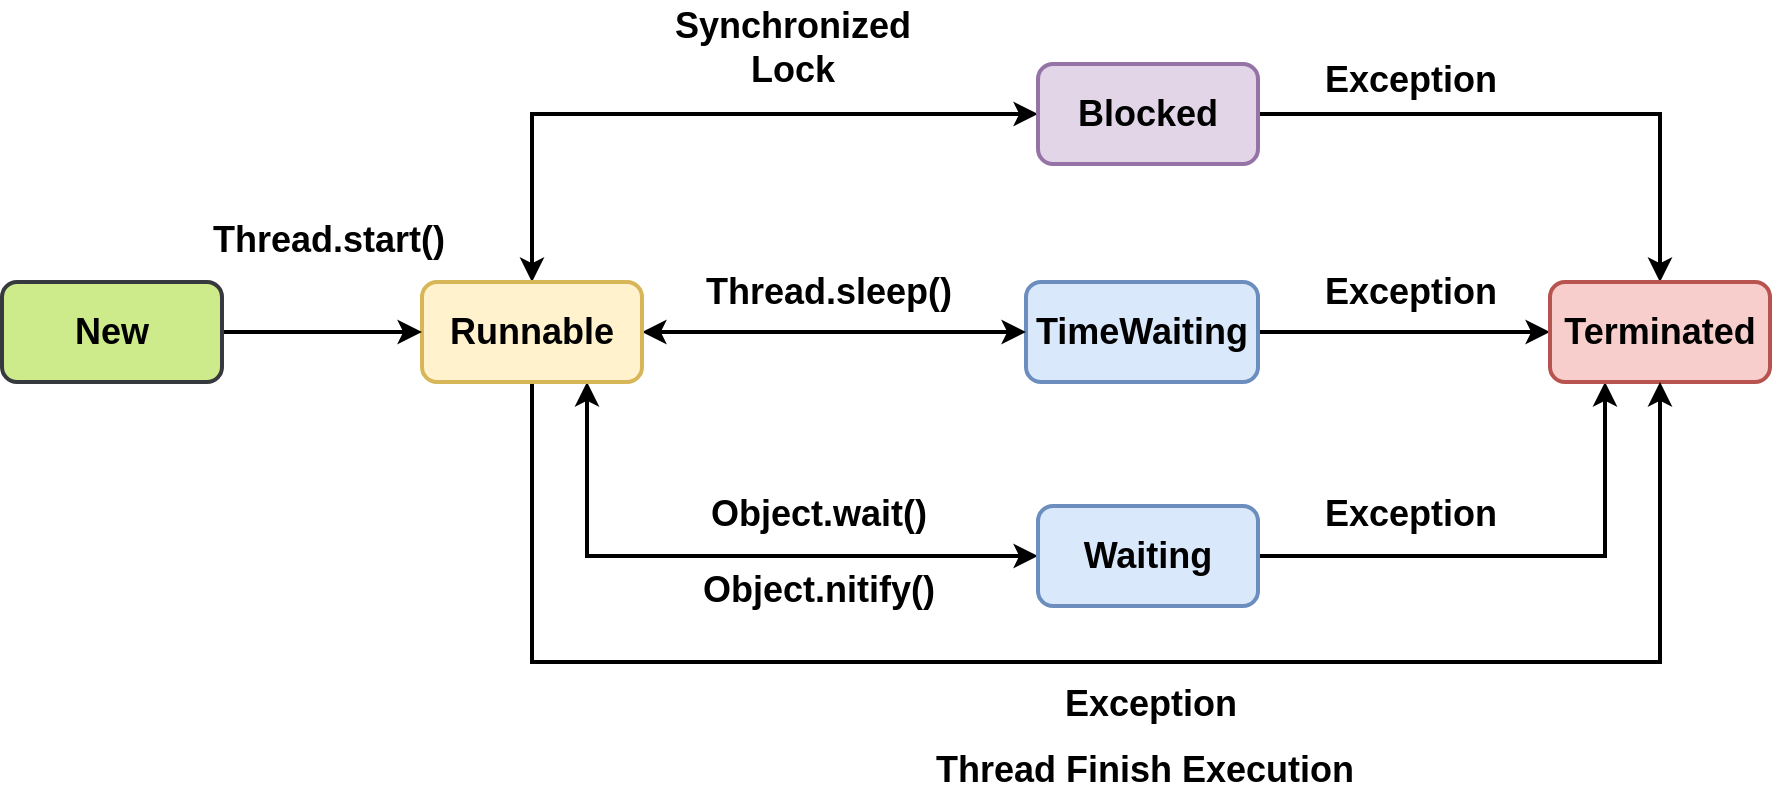 <mxfile version="12.6.5" type="device"><diagram id="BYL8_KgAMl0s_RfH7keC" name="Page-1"><mxGraphModel dx="1500" dy="453" grid="0" gridSize="10" guides="1" tooltips="1" connect="1" arrows="1" fold="1" page="0" pageScale="1" pageWidth="827" pageHeight="1169" math="0" shadow="0"><root><mxCell id="0"/><mxCell id="1" parent="0"/><mxCell id="8LbPvxMC9HC2j_PSi6ul-11" style="edgeStyle=orthogonalEdgeStyle;rounded=0;orthogonalLoop=1;jettySize=auto;html=1;exitX=0;exitY=0.5;exitDx=0;exitDy=0;entryX=0.5;entryY=0;entryDx=0;entryDy=0;startArrow=classic;startFill=1;strokeWidth=2;fontSize=18;" edge="1" parent="1" source="8LbPvxMC9HC2j_PSi6ul-1" target="8LbPvxMC9HC2j_PSi6ul-5"><mxGeometry relative="1" as="geometry"/></mxCell><mxCell id="8LbPvxMC9HC2j_PSi6ul-12" style="edgeStyle=orthogonalEdgeStyle;rounded=0;orthogonalLoop=1;jettySize=auto;html=1;exitX=1;exitY=0.5;exitDx=0;exitDy=0;entryX=0.5;entryY=0;entryDx=0;entryDy=0;startArrow=none;startFill=0;strokeWidth=2;fontSize=18;" edge="1" parent="1" source="8LbPvxMC9HC2j_PSi6ul-1" target="8LbPvxMC9HC2j_PSi6ul-4"><mxGeometry relative="1" as="geometry"/></mxCell><mxCell id="8LbPvxMC9HC2j_PSi6ul-1" value="Blocked" style="rounded=1;whiteSpace=wrap;html=1;strokeWidth=2;fontSize=18;fontStyle=1;fillColor=#e1d5e7;strokeColor=#9673a6;" vertex="1" parent="1"><mxGeometry x="337" y="102" width="110" height="50" as="geometry"/></mxCell><mxCell id="8LbPvxMC9HC2j_PSi6ul-15" style="edgeStyle=orthogonalEdgeStyle;rounded=0;orthogonalLoop=1;jettySize=auto;html=1;exitX=1;exitY=0.5;exitDx=0;exitDy=0;entryX=0;entryY=0.5;entryDx=0;entryDy=0;startArrow=none;startFill=0;strokeWidth=2;fontSize=18;" edge="1" parent="1" source="8LbPvxMC9HC2j_PSi6ul-2" target="8LbPvxMC9HC2j_PSi6ul-4"><mxGeometry relative="1" as="geometry"/></mxCell><mxCell id="8LbPvxMC9HC2j_PSi6ul-2" value="TimeWaiting" style="rounded=1;whiteSpace=wrap;html=1;strokeWidth=2;fontSize=18;fontStyle=1;fillColor=#dae8fc;strokeColor=#6c8ebf;" vertex="1" parent="1"><mxGeometry x="331" y="211" width="116" height="50" as="geometry"/></mxCell><mxCell id="8LbPvxMC9HC2j_PSi6ul-10" style="edgeStyle=orthogonalEdgeStyle;rounded=0;orthogonalLoop=1;jettySize=auto;html=1;exitX=0;exitY=0.5;exitDx=0;exitDy=0;entryX=0.75;entryY=1;entryDx=0;entryDy=0;startArrow=classic;startFill=1;strokeWidth=2;fontSize=18;" edge="1" parent="1" source="8LbPvxMC9HC2j_PSi6ul-3" target="8LbPvxMC9HC2j_PSi6ul-5"><mxGeometry relative="1" as="geometry"/></mxCell><mxCell id="8LbPvxMC9HC2j_PSi6ul-13" style="edgeStyle=orthogonalEdgeStyle;rounded=0;orthogonalLoop=1;jettySize=auto;html=1;exitX=1;exitY=0.5;exitDx=0;exitDy=0;entryX=0.25;entryY=1;entryDx=0;entryDy=0;startArrow=none;startFill=0;strokeWidth=2;fontSize=18;" edge="1" parent="1" source="8LbPvxMC9HC2j_PSi6ul-3" target="8LbPvxMC9HC2j_PSi6ul-4"><mxGeometry relative="1" as="geometry"/></mxCell><mxCell id="8LbPvxMC9HC2j_PSi6ul-3" value="Waiting" style="rounded=1;whiteSpace=wrap;html=1;strokeWidth=2;fontSize=18;fontStyle=1;fillColor=#dae8fc;strokeColor=#6c8ebf;" vertex="1" parent="1"><mxGeometry x="337" y="323" width="110" height="50" as="geometry"/></mxCell><mxCell id="8LbPvxMC9HC2j_PSi6ul-4" value="Terminated" style="rounded=1;whiteSpace=wrap;html=1;strokeWidth=2;fontSize=18;fontStyle=1;fillColor=#f8cecc;strokeColor=#b85450;" vertex="1" parent="1"><mxGeometry x="593" y="211" width="110" height="50" as="geometry"/></mxCell><mxCell id="8LbPvxMC9HC2j_PSi6ul-8" style="edgeStyle=orthogonalEdgeStyle;rounded=0;orthogonalLoop=1;jettySize=auto;html=1;exitX=1;exitY=0.5;exitDx=0;exitDy=0;entryX=0;entryY=0.5;entryDx=0;entryDy=0;strokeWidth=2;fontSize=18;startArrow=classic;startFill=1;" edge="1" parent="1" source="8LbPvxMC9HC2j_PSi6ul-5" target="8LbPvxMC9HC2j_PSi6ul-2"><mxGeometry relative="1" as="geometry"/></mxCell><mxCell id="8LbPvxMC9HC2j_PSi6ul-14" style="edgeStyle=orthogonalEdgeStyle;rounded=0;orthogonalLoop=1;jettySize=auto;html=1;exitX=0.5;exitY=1;exitDx=0;exitDy=0;startArrow=none;startFill=0;strokeWidth=2;fontSize=18;entryX=0.5;entryY=1;entryDx=0;entryDy=0;" edge="1" parent="1" source="8LbPvxMC9HC2j_PSi6ul-5" target="8LbPvxMC9HC2j_PSi6ul-4"><mxGeometry relative="1" as="geometry"><mxPoint x="668.412" y="527.059" as="targetPoint"/><Array as="points"><mxPoint x="84" y="401"/><mxPoint x="648" y="401"/></Array></mxGeometry></mxCell><mxCell id="8LbPvxMC9HC2j_PSi6ul-5" value="Runnable" style="rounded=1;whiteSpace=wrap;html=1;strokeWidth=2;fontSize=18;fontStyle=1;fillColor=#fff2cc;strokeColor=#d6b656;" vertex="1" parent="1"><mxGeometry x="29" y="211" width="110" height="50" as="geometry"/></mxCell><mxCell id="8LbPvxMC9HC2j_PSi6ul-7" style="edgeStyle=orthogonalEdgeStyle;rounded=0;orthogonalLoop=1;jettySize=auto;html=1;exitX=1;exitY=0.5;exitDx=0;exitDy=0;entryX=0;entryY=0.5;entryDx=0;entryDy=0;strokeWidth=2;fontSize=18;" edge="1" parent="1" source="8LbPvxMC9HC2j_PSi6ul-6" target="8LbPvxMC9HC2j_PSi6ul-5"><mxGeometry relative="1" as="geometry"/></mxCell><mxCell id="8LbPvxMC9HC2j_PSi6ul-6" value="New" style="rounded=1;whiteSpace=wrap;html=1;strokeWidth=2;fontSize=18;fontStyle=1;fillColor=#cdeb8b;strokeColor=#36393d;" vertex="1" parent="1"><mxGeometry x="-181" y="211" width="110" height="50" as="geometry"/></mxCell><mxCell id="8LbPvxMC9HC2j_PSi6ul-16" value="Exception" style="text;html=1;align=center;verticalAlign=middle;resizable=0;points=[];autosize=1;fontSize=18;fontStyle=1" vertex="1" parent="1"><mxGeometry x="475" y="97" width="96" height="26" as="geometry"/></mxCell><mxCell id="8LbPvxMC9HC2j_PSi6ul-19" value="Exception" style="text;html=1;align=center;verticalAlign=middle;resizable=0;points=[];autosize=1;fontSize=18;fontStyle=1" vertex="1" parent="1"><mxGeometry x="475" y="203" width="96" height="26" as="geometry"/></mxCell><mxCell id="8LbPvxMC9HC2j_PSi6ul-20" value="Exception" style="text;html=1;align=center;verticalAlign=middle;resizable=0;points=[];autosize=1;fontSize=18;fontStyle=1" vertex="1" parent="1"><mxGeometry x="475" y="314" width="96" height="26" as="geometry"/></mxCell><mxCell id="8LbPvxMC9HC2j_PSi6ul-21" value="Exception" style="text;html=1;align=center;verticalAlign=middle;resizable=0;points=[];autosize=1;fontSize=18;fontStyle=1" vertex="1" parent="1"><mxGeometry x="344.5" y="409" width="96" height="26" as="geometry"/></mxCell><mxCell id="8LbPvxMC9HC2j_PSi6ul-22" value="Thread Finish Execution" style="text;html=1;align=center;verticalAlign=middle;resizable=0;points=[];autosize=1;fontSize=18;fontStyle=1" vertex="1" parent="1"><mxGeometry x="280" y="442" width="219" height="26" as="geometry"/></mxCell><mxCell id="8LbPvxMC9HC2j_PSi6ul-23" value="Object.wait()" style="text;html=1;align=center;verticalAlign=middle;resizable=0;points=[];autosize=1;fontSize=18;fontStyle=1" vertex="1" parent="1"><mxGeometry x="168" y="314" width="118" height="26" as="geometry"/></mxCell><mxCell id="8LbPvxMC9HC2j_PSi6ul-24" value="Object.nitify()" style="text;html=1;align=center;verticalAlign=middle;resizable=0;points=[];autosize=1;fontSize=18;fontStyle=1" vertex="1" parent="1"><mxGeometry x="163.5" y="352" width="126" height="26" as="geometry"/></mxCell><mxCell id="8LbPvxMC9HC2j_PSi6ul-25" value="Thread.sleep()" style="text;html=1;align=center;verticalAlign=middle;resizable=0;points=[];autosize=1;fontSize=18;fontStyle=1" vertex="1" parent="1"><mxGeometry x="165.5" y="203" width="133" height="26" as="geometry"/></mxCell><mxCell id="8LbPvxMC9HC2j_PSi6ul-26" value="Thread.start()" style="text;html=1;align=center;verticalAlign=middle;resizable=0;points=[];autosize=1;fontSize=18;fontStyle=1" vertex="1" parent="1"><mxGeometry x="-81" y="177" width="126" height="26" as="geometry"/></mxCell><mxCell id="8LbPvxMC9HC2j_PSi6ul-27" value="Synchronized&lt;br&gt;Lock" style="text;html=1;align=center;verticalAlign=middle;resizable=0;points=[];autosize=1;fontSize=18;fontStyle=1" vertex="1" parent="1"><mxGeometry x="150" y="70" width="128" height="48" as="geometry"/></mxCell></root></mxGraphModel></diagram></mxfile>